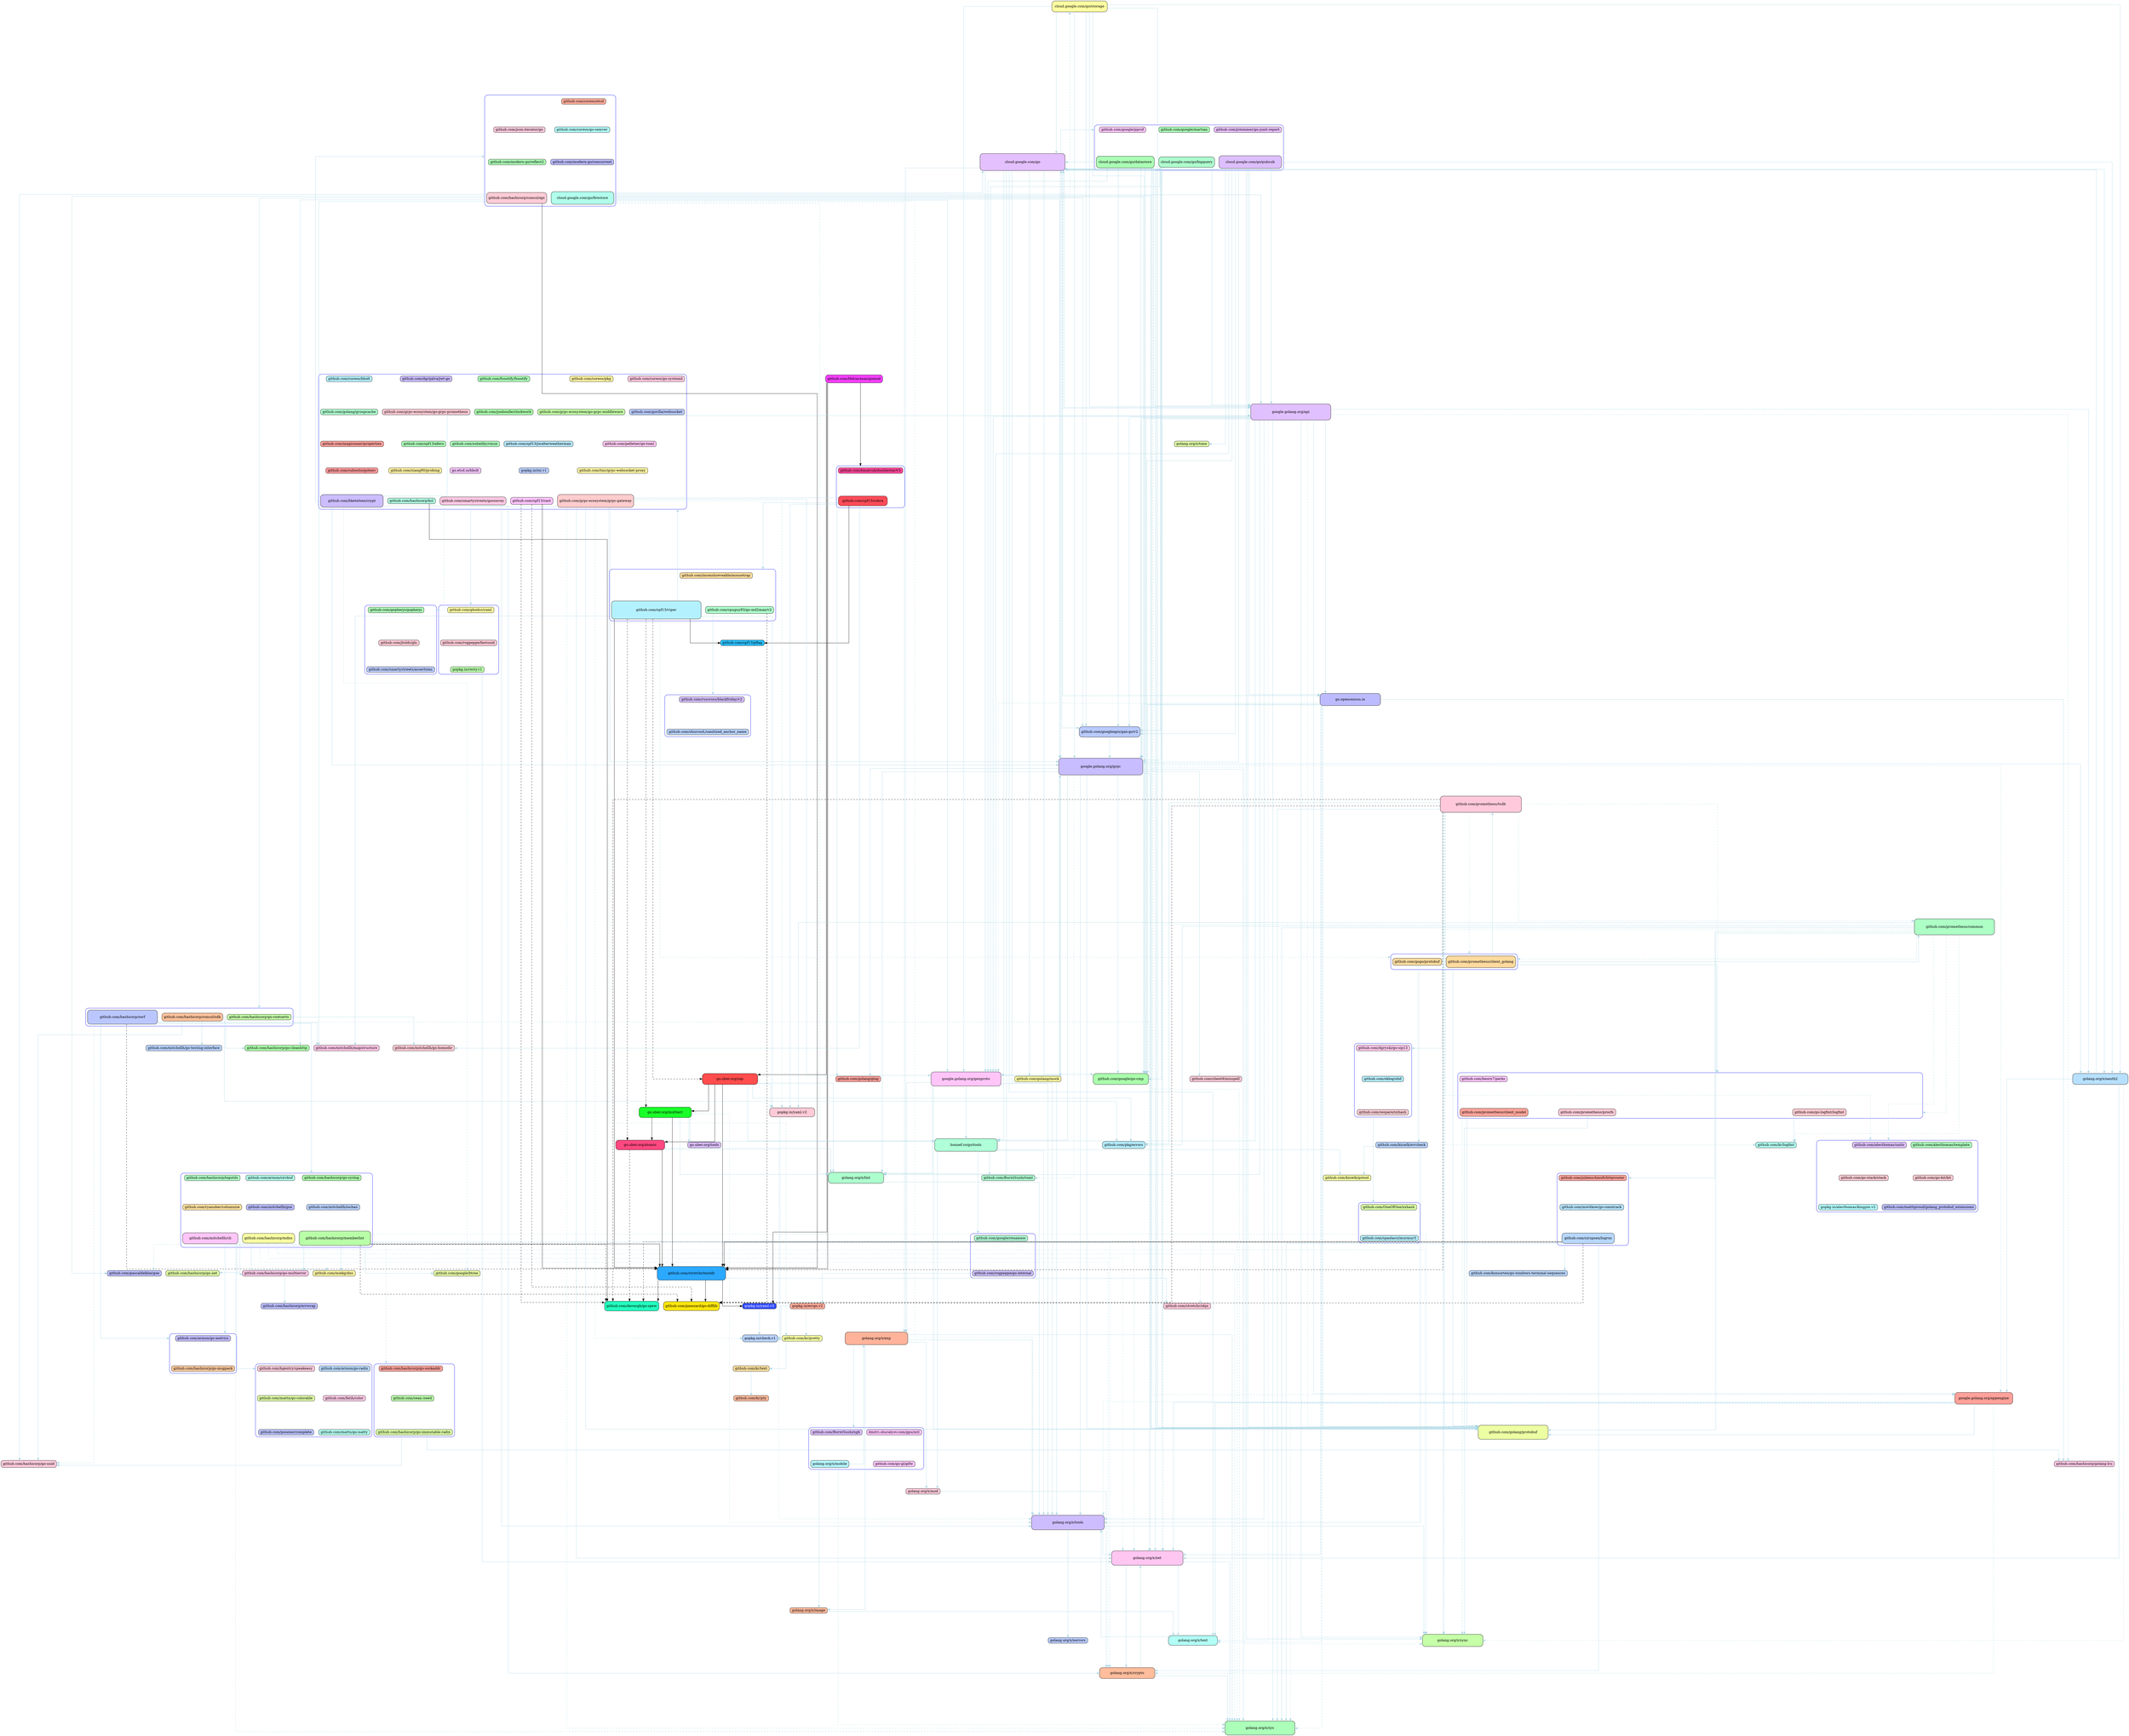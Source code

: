 strict digraph {
  node [shape=box,style="rounded,filled"]
  start=0
  splines=ortho
  graph [style=rounded]
  compound=true
  ranksep=1.21
  "github.com/Helcaraxan/gomod" [width=2.32,height=0.46,fontcolor="0.000 0.000 0.000",fillcolor="0.824 0.753 1.000"]
  subgraph cluster_cloud_google_com_go{
    "github.com/google/martian" [width=0.50,height=0.10,fontcolor="0.000 0.000 0.000",fillcolor="0.357 0.329 1.000"]
    "github.com/google/pprof" [width=0.50,height=0.10,fontcolor="0.000 0.000 0.000",fillcolor="0.839 0.232 1.000"]
    "github.com/jstemmer/go-junit-report" [width=0.50,height=0.10,fontcolor="0.000 0.000 0.000",fillcolor="0.776 0.245 1.000"]
    "cloud.google.com/go/bigquery" [width=3.00,height=0.60,fontcolor="0.000 0.000 0.000",fillcolor="0.400 0.320 1.000"]
    "cloud.google.com/go/datastore" [width=3.32,height=0.66,fontcolor="0.000 0.000 0.000",fillcolor="0.353 0.329 1.000"]
    "cloud.google.com/go/pubsub" [width=3.58,height=0.72,fontcolor="0.000 0.000 0.000",fillcolor="0.745 0.251 1.000"]
    // The nodes and edges part of this subgraph defined below are only used to
    // improve node placement but do not reflect actual dependencies.
    node [style=invis]
    edge [style=invis,minlen=1]
    graph [color=blue]
   "github.com/google/martian" -> "cloud.google.com/go/bigquery"
   "github.com/google/pprof" -> "cloud.google.com/go/datastore"
   "github.com/jstemmer/go-junit-report" -> "cloud.google.com/go/pubsub"
  }
  "cloud.google.com/go" [width=4.86,height=0.97,fontcolor="0.000 0.000 0.000",fillcolor="0.761 0.248 1.000"]
  "google.golang.org/api" [width=4.58,height=0.92,fontcolor="0.000 0.000 0.000",fillcolor="0.753 0.249 1.000"]
  "google.golang.org/grpc" [width=4.81,height=0.96,fontcolor="0.000 0.000 0.000",fillcolor="0.694 0.261 1.000"]
  "github.com/golang/protobuf" [width=4.00,height=0.80,fontcolor="0.000 0.000 0.000",fillcolor="0.200 0.360 1.000"]
  "google.golang.org/genproto" [width=4.00,height=0.80,fontcolor="0.000 0.000 0.000",fillcolor="0.855 0.229 1.000"]
  "github.com/google/go-cmp" [width=3.17,height=0.63,fontcolor="0.000 0.000 0.000",fillcolor="0.337 0.333 1.000"]
  "github.com/googleapis/gax-go/v2" [width=3.00,height=0.60,fontcolor="0.000 0.000 0.000",fillcolor="0.627 0.275 1.000"]
  "golang.org/x/tools" [width=4.17,height=0.83,fontcolor="0.000 0.000 0.000",fillcolor="0.706 0.259 1.000"]
  "golang.org/x/lint" [width=3.17,height=0.63,fontcolor="0.000 0.000 0.000",fillcolor="0.400 0.320 1.000"]
  "golang.org/x/exp" [width=3.58,height=0.72,fontcolor="0.000 0.000 0.000",fillcolor="0.039 0.392 1.000"]
  "golang.org/x/oauth2" [width=3.17,height=0.63,fontcolor="0.000 0.000 0.000",fillcolor="0.573 0.285 1.000"]
  "go.opencensus.io" [width=3.46,height=0.69,fontcolor="0.000 0.000 0.000",fillcolor="0.671 0.266 1.000"]
  "golang.org/x/sys" [width=4.00,height=0.80,fontcolor="0.000 0.000 0.000",fillcolor="0.361 0.328 1.000"]
  "google.golang.org/appengine" [width=3.32,height=0.66,fontcolor="0.000 0.000 0.000",fillcolor="0.012 0.398 1.000"]
  "cloud.google.com/go/storage" [width=3.17,height=0.63,fontcolor="0.000 0.000 0.000",fillcolor="0.165 0.367 1.000"]
  "golang.org/x/net" [width=4.09,height=0.82,fontcolor="0.000 0.000 0.000",fillcolor="0.871 0.226 1.000"]
  "golang.org/x/text" [width=2.81,height=0.56,fontcolor="0.000 0.000 0.000",fillcolor="0.478 0.304 1.000"]
  "honnef.co/go/tools" [width=3.58,height=0.72,fontcolor="0.000 0.000 0.000",fillcolor="0.420 0.316 1.000"]
  "github.com/golang/mock" [width=1.58,height=0.32,fontcolor="0.000 0.000 0.000",fillcolor="0.161 0.368 1.000"]
  "golang.org/x/time" [width=0.50,height=0.10,fontcolor="0.000 0.000 0.000",fillcolor="0.227 0.355 1.000"]
  "golang.org/x/sync" [width=3.46,height=0.69,fontcolor="0.000 0.000 0.000",fillcolor="0.278 0.344 1.000"]
  subgraph cluster_github_com_Helcaraxan_gomod{
    "github.com/bmatcuk/doublestar/v3" [width=0.50,height=0.10,fontcolor="0.000 0.000 0.000",fillcolor="0.925 0.722 1.000"]
    "github.com/spf13/cobra" [width=2.81,height=0.56,fontcolor="0.000 0.000 0.000",fillcolor="0.988 0.704 1.000"]
    // The nodes and edges part of this subgraph defined below are only used to
    // improve node placement but do not reflect actual dependencies.
    node [style=invis]
    edge [style=invis,minlen=1]
    graph [color=blue]
   "github.com/bmatcuk/doublestar/v3" -> "github.com/spf13/cobra"
  }
  "github.com/stretchr/testify" [width=3.91,height=0.78,fontcolor="0.000 0.000 0.000",fillcolor="0.569 0.829 1.000"]
  "go.uber.org/zap" [width=3.17,height=0.63,fontcolor="0.000 0.000 0.000",fillcolor="1.000 0.700 1.000"]
  "gopkg.in/yaml.v3" [width=1.58,height=0.32,fontcolor="0.000 0.000 1.000",fillcolor="0.647 0.806 1.000"]
  subgraph cluster_github_com_bketelsen_crypt{
    "github.com/coreos/etcd" [width=0.50,height=0.10,fontcolor="0.000 0.000 0.000",fillcolor="0.031 0.394 1.000"]
    "github.com/coreos/go-semver" [width=0.50,height=0.10,fontcolor="0.000 0.000 0.000",fillcolor="0.490 0.302 1.000"]
    "github.com/json-iterator/go" [width=0.50,height=0.10,fontcolor="0.000 0.000 0.000",fillcolor="0.937 0.213 1.000"]
    "github.com/modern-go/concurrent" [width=0.50,height=0.10,fontcolor="0.000 0.000 0.000",fillcolor="0.667 0.267 1.000"]
    "github.com/modern-go/reflect2" [width=0.50,height=0.10,fontcolor="0.000 0.000 0.000",fillcolor="0.353 0.329 1.000"]
    "cloud.google.com/go/firestore" [width=3.58,height=0.72,fontcolor="0.000 0.000 0.000",fillcolor="0.459 0.308 1.000"]
    "github.com/hashicorp/consul/api" [width=3.17,height=0.63,fontcolor="0.000 0.000 0.000",fillcolor="0.965 0.207 1.000"]
    // The nodes and edges part of this subgraph defined below are only used to
    // improve node placement but do not reflect actual dependencies.
    node [style=invis]
    edge [style=invis,minlen=1]
    graph [color=blue]
    "cluster_github_com_bketelsen_crypt_1"
    "cluster_github_com_bketelsen_crypt_1" -> "github.com/json-iterator/go"
    "github.com/coreos/etcd" -> "github.com/coreos/go-semver"
   "github.com/coreos/go-semver" -> "github.com/modern-go/concurrent"
   "github.com/json-iterator/go" -> "github.com/modern-go/reflect2"
   "github.com/modern-go/concurrent" -> "cloud.google.com/go/firestore"
   "github.com/modern-go/reflect2" -> "github.com/hashicorp/consul/api"
  }
  "golang.org/x/crypto" [width=3.17,height=0.63,fontcolor="0.000 0.000 0.000",fillcolor="0.055 0.389 1.000"]
  "github.com/google/btree" [width=1.00,height=0.20,fontcolor="0.000 0.000 0.000",fillcolor="0.212 0.358 1.000"]
  subgraph cluster_github_com_cespare_xxhash{
    "github.com/OneOfOne/xxhash" [width=0.50,height=0.10,fontcolor="0.000 0.000 0.000",fillcolor="0.235 0.353 1.000"]
    "github.com/spaolacci/murmur3" [width=0.50,height=0.10,fontcolor="0.000 0.000 0.000",fillcolor="0.541 0.292 1.000"]
    // The nodes and edges part of this subgraph defined below are only used to
    // improve node placement but do not reflect actual dependencies.
    node [style=invis]
    edge [style=invis,minlen=1]
    graph [color=blue]
   "github.com/OneOfOne/xxhash" -> "github.com/spaolacci/murmur3"
  }
  subgraph cluster_github_com_cpuguy83_go_md2man_v2{
    "github.com/russross/blackfriday/v2" [width=0.50,height=0.10,fontcolor="0.000 0.000 0.000",fillcolor="0.725 0.255 1.000"]
    "github.com/shurcooL/sanitized_anchor_name" [width=0.50,height=0.10,fontcolor="0.000 0.000 0.000",fillcolor="0.604 0.279 1.000"]
    // The nodes and edges part of this subgraph defined below are only used to
    // improve node placement but do not reflect actual dependencies.
    node [style=invis]
    edge [style=invis,minlen=1]
    graph [color=blue]
   "github.com/russross/blackfriday/v2" -> "github.com/shurcooL/sanitized_anchor_name"
  }
  "github.com/pmezard/go-difflib" [width=2.58,height=0.52,fontcolor="0.000 0.000 0.000",fillcolor="0.149 0.955 1.000"]
  "github.com/kr/logfmt" [width=1.58,height=0.32,fontcolor="0.000 0.000 0.000",fillcolor="0.471 0.306 1.000"]
  "github.com/kisielk/errcheck" [width=1.58,height=0.32,fontcolor="0.000 0.000 0.000",fillcolor="0.600 0.280 1.000"]
  subgraph cluster_github_com_grpc_ecosystem_grpc_gateway{
    "github.com/ghodss/yaml" [width=0.50,height=0.10,fontcolor="0.000 0.000 0.000",fillcolor="0.165 0.367 1.000"]
    "github.com/rogpeppe/fastuuid" [width=0.50,height=0.10,fontcolor="0.000 0.000 0.000",fillcolor="0.961 0.208 1.000"]
    "gopkg.in/resty.v1" [width=1.00,height=0.20,fontcolor="0.000 0.000 0.000",fillcolor="0.306 0.339 1.000"]
    // The nodes and edges part of this subgraph defined below are only used to
    // improve node placement but do not reflect actual dependencies.
    node [style=invis]
    edge [style=invis,minlen=1]
    graph [color=blue]
   "github.com/ghodss/yaml" -> "github.com/rogpeppe/fastuuid"
   "github.com/rogpeppe/fastuuid" -> "gopkg.in/resty.v1"
  }
  "gopkg.in/yaml.v2" [width=2.58,height=0.52,fontcolor="0.000 0.000 0.000",fillcolor="0.957 0.209 1.000"]
  "github.com/golang/glog" [width=1.00,height=0.20,fontcolor="0.000 0.000 0.000",fillcolor="0.008 0.398 1.000"]
  "github.com/kr/pretty" [width=1.58,height=0.32,fontcolor="0.000 0.000 0.000",fillcolor="0.180 0.364 1.000"]
  "gopkg.in/check.v1" [width=2.00,height=0.40,fontcolor="0.000 0.000 0.000",fillcolor="0.604 0.279 1.000"]
  subgraph cluster_github_com_hashicorp_consul_api{
    "github.com/hashicorp/consul/sdk" [width=2.32,height=0.46,fontcolor="0.000 0.000 0.000",fillcolor="0.063 0.387 1.000"]
    "github.com/hashicorp/go-rootcerts" [width=1.00,height=0.20,fontcolor="0.000 0.000 0.000",fillcolor="0.282 0.344 1.000"]
    "github.com/hashicorp/serf" [width=4.00,height=0.80,fontcolor="0.000 0.000 0.000",fillcolor="0.635 0.273 1.000"]
    // The nodes and edges part of this subgraph defined below are only used to
    // improve node placement but do not reflect actual dependencies.
    node [style=invis]
    edge [style=invis,minlen=1]
    graph [color=blue]
  }
  "github.com/hashicorp/go-cleanhttp" [width=1.00,height=0.20,fontcolor="0.000 0.000 0.000",fillcolor="0.329 0.334 1.000"]
  "github.com/hashicorp/go-uuid" [width=2.00,height=0.40,fontcolor="0.000 0.000 0.000",fillcolor="0.941 0.212 1.000"]
  "github.com/pascaldekloe/goe" [width=1.00,height=0.20,fontcolor="0.000 0.000 0.000",fillcolor="0.663 0.267 1.000"]
  "github.com/mitchellh/mapstructure" [width=1.58,height=0.32,fontcolor="0.000 0.000 0.000",fillcolor="0.906 0.219 1.000"]
  "github.com/mitchellh/go-testing-interface" [width=0.50,height=0.10,fontcolor="0.000 0.000 0.000",fillcolor="0.604 0.279 1.000"]
  "github.com/pkg/errors" [width=2.00,height=0.40,fontcolor="0.000 0.000 0.000",fillcolor="0.541 0.292 1.000"]
  "github.com/hashicorp/golang-lru" [width=1.58,height=0.32,fontcolor="0.000 0.000 0.000",fillcolor="0.914 0.217 1.000"]
  "github.com/hashicorp/errwrap" [width=0.50,height=0.10,fontcolor="0.000 0.000 0.000",fillcolor="0.663 0.267 1.000"]
  "github.com/mitchellh/go-homedir" [width=1.00,height=0.20,fontcolor="0.000 0.000 0.000",fillcolor="0.965 0.207 1.000"]
  "github.com/davecgh/go-spew" [width=2.81,height=0.56,fontcolor="0.000 0.000 0.000",fillcolor="0.451 0.865 1.000"]
  "github.com/hashicorp/go.net" [width=0.50,height=0.10,fontcolor="0.000 0.000 0.000",fillcolor="0.227 0.355 1.000"]
  "github.com/miekg/dns" [width=1.00,height=0.20,fontcolor="0.000 0.000 0.000",fillcolor="0.149 0.370 1.000"]
  subgraph cluster_github_com_hashicorp_memberlist{
    "github.com/hashicorp/go-sockaddr" [width=0.50,height=0.10,fontcolor="0.000 0.000 0.000",fillcolor="0.012 0.398 1.000"]
    "github.com/sean-/seed" [width=0.50,height=0.10,fontcolor="0.000 0.000 0.000",fillcolor="0.302 0.340 1.000"]
    "github.com/hashicorp/go-immutable-radix" [width=1.58,height=0.32,fontcolor="0.000 0.000 0.000",fillcolor="0.235 0.353 1.000"]
    // The nodes and edges part of this subgraph defined below are only used to
    // improve node placement but do not reflect actual dependencies.
    node [style=invis]
    edge [style=invis,minlen=1]
    graph [color=blue]
   "github.com/hashicorp/go-sockaddr" -> "github.com/sean-/seed"
   "github.com/sean-/seed" -> "github.com/hashicorp/go-immutable-radix"
  }
  subgraph cluster_github_com_hashicorp_memberlist_github_com_hashicorp_serf{
    "github.com/armon/go-metrics" [width=1.00,height=0.20,fontcolor="0.000 0.000 0.000",fillcolor="0.678 0.264 1.000"]
    "github.com/hashicorp/go-msgpack" [width=1.00,height=0.20,fontcolor="0.000 0.000 0.000",fillcolor="0.075 0.385 1.000"]
    // The nodes and edges part of this subgraph defined below are only used to
    // improve node placement but do not reflect actual dependencies.
    node [style=invis]
    edge [style=invis,minlen=1]
    graph [color=blue]
   "github.com/armon/go-metrics" -> "github.com/hashicorp/go-msgpack"
  }
  "github.com/hashicorp/go-multierror" [width=1.58,height=0.32,fontcolor="0.000 0.000 0.000",fillcolor="0.902 0.220 1.000"]
  subgraph cluster_github_com_hashicorp_serf{
    "github.com/armon/circbuf" [width=0.50,height=0.10,fontcolor="0.000 0.000 0.000",fillcolor="0.455 0.309 1.000"]
    "github.com/hashicorp/go-syslog" [width=0.50,height=0.10,fontcolor="0.000 0.000 0.000",fillcolor="0.329 0.334 1.000"]
    "github.com/hashicorp/logutils" [width=0.50,height=0.10,fontcolor="0.000 0.000 0.000",fillcolor="0.380 0.324 1.000"]
    "github.com/mitchellh/gox" [width=0.50,height=0.10,fontcolor="0.000 0.000 0.000",fillcolor="0.659 0.268 1.000"]
    "github.com/mitchellh/iochan" [width=0.50,height=0.10,fontcolor="0.000 0.000 0.000",fillcolor="0.608 0.278 1.000"]
    "github.com/ryanuber/columnize" [width=0.50,height=0.10,fontcolor="0.000 0.000 0.000",fillcolor="0.118 0.376 1.000"]
    "github.com/hashicorp/mdns" [width=2.81,height=0.56,fontcolor="0.000 0.000 0.000",fillcolor="0.180 0.364 1.000"]
    "github.com/hashicorp/memberlist" [width=4.09,height=0.82,fontcolor="0.000 0.000 0.000",fillcolor="0.302 0.340 1.000"]
    "github.com/mitchellh/cli" [width=3.17,height=0.63,fontcolor="0.000 0.000 0.000",fillcolor="0.859 0.228 1.000"]
    // The nodes and edges part of this subgraph defined below are only used to
    // improve node placement but do not reflect actual dependencies.
    node [style=invis]
    edge [style=invis,minlen=1]
    graph [color=blue]
   "github.com/armon/circbuf" -> "github.com/mitchellh/gox"
   "github.com/hashicorp/go-syslog" -> "github.com/mitchellh/iochan"
   "github.com/hashicorp/logutils" -> "github.com/ryanuber/columnize"
   "github.com/mitchellh/gox" -> "github.com/hashicorp/mdns"
   "github.com/mitchellh/iochan" -> "github.com/hashicorp/memberlist"
   "github.com/ryanuber/columnize" -> "github.com/mitchellh/cli"
  }
  "github.com/kisielk/gotool" [width=1.00,height=0.20,fontcolor="0.000 0.000 0.000",fillcolor="0.184 0.363 1.000"]
  "github.com/kr/text" [width=1.00,height=0.20,fontcolor="0.000 0.000 0.000",fillcolor="0.114 0.377 1.000"]
  "github.com/kr/pty" [width=0.50,height=0.10,fontcolor="0.000 0.000 0.000",fillcolor="0.047 0.391 1.000"]
  subgraph cluster_github_com_mitchellh_cli{
    "github.com/armon/go-radix" [width=0.50,height=0.10,fontcolor="0.000 0.000 0.000",fillcolor="0.592 0.282 1.000"]
    "github.com/bgentry/speakeasy" [width=0.50,height=0.10,fontcolor="0.000 0.000 0.000",fillcolor="0.953 0.209 1.000"]
    "github.com/fatih/color" [width=0.50,height=0.10,fontcolor="0.000 0.000 0.000",fillcolor="0.914 0.217 1.000"]
    "github.com/mattn/go-colorable" [width=0.50,height=0.10,fontcolor="0.000 0.000 0.000",fillcolor="0.231 0.354 1.000"]
    "github.com/mattn/go-isatty" [width=0.50,height=0.10,fontcolor="0.000 0.000 0.000",fillcolor="0.467 0.307 1.000"]
    "github.com/posener/complete" [width=0.50,height=0.10,fontcolor="0.000 0.000 0.000",fillcolor="0.647 0.271 1.000"]
    // The nodes and edges part of this subgraph defined below are only used to
    // improve node placement but do not reflect actual dependencies.
    node [style=invis]
    edge [style=invis,minlen=1]
    graph [color=blue]
   "github.com/armon/go-radix" -> "github.com/fatih/color"
   "github.com/bgentry/speakeasy" -> "github.com/mattn/go-colorable"
   "github.com/fatih/color" -> "github.com/mattn/go-isatty"
   "github.com/mattn/go-colorable" -> "github.com/posener/complete"
  }
  "github.com/prometheus/tsdb" [width=4.64,height=0.93,fontcolor="0.000 0.000 0.000",fillcolor="0.945 0.211 1.000"]
  subgraph cluster_github_com_prometheus_client_golang_github_com_prometheus_common_github_com_prometheus_tsdb{
    "github.com/beorn7/perks" [width=1.58,height=0.32,fontcolor="0.000 0.000 0.000",fillcolor="0.835 0.233 1.000"]
    "github.com/go-logfmt/logfmt" [width=2.00,height=0.40,fontcolor="0.000 0.000 0.000",fillcolor="0.980 0.204 1.000"]
    "github.com/prometheus/client_model" [width=2.32,height=0.46,fontcolor="0.000 0.000 0.000",fillcolor="0.016 0.397 1.000"]
    "github.com/prometheus/procfs" [width=2.00,height=0.40,fontcolor="0.000 0.000 0.000",fillcolor="0.961 0.208 1.000"]
    // The nodes and edges part of this subgraph defined below are only used to
    // improve node placement but do not reflect actual dependencies.
    node [style=invis]
    edge [style=invis,minlen=1]
    graph [color=blue]
    "cluster_github_com_prometheus_client_golang_github_com_prometheus_common_github_com_prometheus_tsdb_0"
    "cluster_github_com_prometheus_client_golang_github_com_prometheus_common_github_com_prometheus_tsdb_0" -> "github.com/go-logfmt/logfmt"
    "cluster_github_com_prometheus_client_golang_github_com_prometheus_common_github_com_prometheus_tsdb_2"
    "cluster_github_com_prometheus_client_golang_github_com_prometheus_common_github_com_prometheus_tsdb_2" -> "github.com/prometheus/procfs"
    "github.com/beorn7/perks" -> "github.com/prometheus/client_model"
  }
  "github.com/prometheus/common" [width=4.58,height=0.92,fontcolor="0.000 0.000 0.000",fillcolor="0.384 0.323 1.000"]
  subgraph cluster_github_com_prometheus_common{
    "github.com/julienschmidt/httprouter" [width=0.50,height=0.10,fontcolor="0.000 0.000 0.000",fillcolor="0.012 0.398 1.000"]
    "github.com/mwitkow/go-conntrack" [width=0.50,height=0.10,fontcolor="0.000 0.000 0.000",fillcolor="0.557 0.289 1.000"]
    "github.com/sirupsen/logrus" [width=3.00,height=0.60,fontcolor="0.000 0.000 0.000",fillcolor="0.592 0.282 1.000"]
    // The nodes and edges part of this subgraph defined below are only used to
    // improve node placement but do not reflect actual dependencies.
    node [style=invis]
    edge [style=invis,minlen=1]
    graph [color=blue]
   "github.com/julienschmidt/httprouter" -> "github.com/mwitkow/go-conntrack"
   "github.com/mwitkow/go-conntrack" -> "github.com/sirupsen/logrus"
  }
  subgraph cluster_github_com_prometheus_common_github_com_prometheus_tsdb{
    "github.com/alecthomas/template" [width=1.00,height=0.20,fontcolor="0.000 0.000 0.000",fillcolor="0.365 0.327 1.000"]
    "github.com/alecthomas/units" [width=1.00,height=0.20,fontcolor="0.000 0.000 0.000",fillcolor="0.749 0.250 1.000"]
    "github.com/go-kit/kit" [width=1.00,height=0.20,fontcolor="0.000 0.000 0.000",fillcolor="0.980 0.204 1.000"]
    "github.com/go-stack/stack" [width=1.00,height=0.20,fontcolor="0.000 0.000 0.000",fillcolor="0.980 0.204 1.000"]
    "github.com/matttproud/golang_protobuf_extensions" [width=1.00,height=0.20,fontcolor="0.000 0.000 0.000",fillcolor="0.655 0.269 1.000"]
    "gopkg.in/alecthomas/kingpin.v2" [width=1.00,height=0.20,fontcolor="0.000 0.000 0.000",fillcolor="0.498 0.300 1.000"]
    // The nodes and edges part of this subgraph defined below are only used to
    // improve node placement but do not reflect actual dependencies.
    node [style=invis]
    edge [style=invis,minlen=1]
    graph [color=blue]
   "github.com/alecthomas/template" -> "github.com/go-kit/kit"
   "github.com/alecthomas/units" -> "github.com/go-stack/stack"
   "github.com/go-kit/kit" -> "github.com/matttproud/golang_protobuf_extensions"
   "github.com/go-stack/stack" -> "gopkg.in/alecthomas/kingpin.v2"
  }
  subgraph cluster_github_com_prometheus_common_github_com_prometheus_tsdb_github_com_spf13_viper{
    "github.com/gogo/protobuf" [width=2.00,height=0.40,fontcolor="0.000 0.000 0.000",fillcolor="0.106 0.379 1.000"]
    "github.com/prometheus/client_golang" [width=3.32,height=0.66,fontcolor="0.000 0.000 0.000",fillcolor="0.102 0.380 1.000"]
    // The nodes and edges part of this subgraph defined below are only used to
    // improve node placement but do not reflect actual dependencies.
    node [style=invis]
    edge [style=invis,minlen=1]
    graph [color=blue]
  }
  subgraph cluster_github_com_prometheus_tsdb{
    "github.com/dgryski/go-sip13" [width=0.50,height=0.10,fontcolor="0.000 0.000 0.000",fillcolor="0.894 0.221 1.000"]
    "github.com/oklog/ulid" [width=0.50,height=0.10,fontcolor="0.000 0.000 0.000",fillcolor="0.537 0.293 1.000"]
    "github.com/cespare/xxhash" [width=1.58,height=0.32,fontcolor="0.000 0.000 0.000",fillcolor="0.976 0.205 1.000"]
    // The nodes and edges part of this subgraph defined below are only used to
    // improve node placement but do not reflect actual dependencies.
    node [style=invis]
    edge [style=invis,minlen=1]
    graph [color=blue]
   "github.com/dgryski/go-sip13" -> "github.com/oklog/ulid"
   "github.com/oklog/ulid" -> "github.com/cespare/xxhash"
  }
  "gopkg.in/errgo.v2" [width=1.58,height=0.32,fontcolor="0.000 0.000 0.000",fillcolor="0.027 0.395 1.000"]
  "github.com/konsorten/go-windows-terminal-sequences" [width=0.50,height=0.10,fontcolor="0.000 0.000 0.000",fillcolor="0.600 0.280 1.000"]
  "github.com/stretchr/objx" [width=1.00,height=0.20,fontcolor="0.000 0.000 0.000",fillcolor="0.941 0.212 1.000"]
  subgraph cluster_github_com_smartystreets_goconvey{
    "github.com/gopherjs/gopherjs" [width=0.50,height=0.10,fontcolor="0.000 0.000 0.000",fillcolor="0.357 0.329 1.000"]
    "github.com/jtolds/gls" [width=0.50,height=0.10,fontcolor="0.000 0.000 0.000",fillcolor="0.969 0.206 1.000"]
    "github.com/smartystreets/assertions" [width=0.50,height=0.10,fontcolor="0.000 0.000 0.000",fillcolor="0.624 0.275 1.000"]
    // The nodes and edges part of this subgraph defined below are only used to
    // improve node placement but do not reflect actual dependencies.
    node [style=invis]
    edge [style=invis,minlen=1]
    graph [color=blue]
   "github.com/gopherjs/gopherjs" -> "github.com/jtolds/gls"
   "github.com/jtolds/gls" -> "github.com/smartystreets/assertions"
  }
  subgraph cluster_github_com_spf13_cobra{
    "github.com/inconshreveable/mousetrap" [width=0.50,height=0.10,fontcolor="0.000 0.000 0.000",fillcolor="0.110 0.378 1.000"]
    "github.com/cpuguy83/go-md2man/v2" [width=2.00,height=0.40,fontcolor="0.000 0.000 0.000",fillcolor="0.392 0.322 1.000"]
    "github.com/spf13/viper" [width=5.13,height=1.03,fontcolor="0.000 0.000 0.000",fillcolor="0.533 0.293 1.000"]
    // The nodes and edges part of this subgraph defined below are only used to
    // improve node placement but do not reflect actual dependencies.
    node [style=invis]
    edge [style=invis,minlen=1]
    graph [color=blue]
    "cluster_github_com_spf13_cobra_1"
    "cluster_github_com_spf13_cobra_1" -> "github.com/spf13/viper"
    "github.com/inconshreveable/mousetrap" -> "github.com/cpuguy83/go-md2man/v2"
  }
  "github.com/spf13/pflag" [width=1.00,height=0.20,fontcolor="0.000 0.000 0.000",fillcolor="0.549 0.835 1.000"]
  subgraph cluster_github_com_spf13_viper{
    "github.com/coreos/bbolt" [width=0.50,height=0.10,fontcolor="0.000 0.000 0.000",fillcolor="0.533 0.293 1.000"]
    "github.com/coreos/go-systemd" [width=0.50,height=0.10,fontcolor="0.000 0.000 0.000",fillcolor="0.929 0.214 1.000"]
    "github.com/coreos/pkg" [width=0.50,height=0.10,fontcolor="0.000 0.000 0.000",fillcolor="0.149 0.370 1.000"]
    "github.com/dgrijalva/jwt-go" [width=0.50,height=0.10,fontcolor="0.000 0.000 0.000",fillcolor="0.702 0.260 1.000"]
    "github.com/fsnotify/fsnotify" [width=0.50,height=0.10,fontcolor="0.000 0.000 0.000",fillcolor="0.357 0.329 1.000"]
    "github.com/golang/groupcache" [width=0.50,height=0.10,fontcolor="0.000 0.000 0.000",fillcolor="0.400 0.320 1.000"]
    "github.com/gorilla/websocket" [width=0.50,height=0.10,fontcolor="0.000 0.000 0.000",fillcolor="0.624 0.275 1.000"]
    "github.com/grpc-ecosystem/go-grpc-middleware" [width=0.50,height=0.10,fontcolor="0.000 0.000 0.000",fillcolor="0.278 0.344 1.000"]
    "github.com/grpc-ecosystem/go-grpc-prometheus" [width=0.50,height=0.10,fontcolor="0.000 0.000 0.000",fillcolor="0.969 0.206 1.000"]
    "github.com/jonboulle/clockwork" [width=0.50,height=0.10,fontcolor="0.000 0.000 0.000",fillcolor="0.337 0.333 1.000"]
    "github.com/magiconair/properties" [width=0.50,height=0.10,fontcolor="0.000 0.000 0.000",fillcolor="0.008 0.398 1.000"]
    "github.com/pelletier/go-toml" [width=0.50,height=0.10,fontcolor="0.000 0.000 0.000",fillcolor="0.882 0.224 1.000"]
    "github.com/soheilhy/cmux" [width=0.50,height=0.10,fontcolor="0.000 0.000 0.000",fillcolor="0.365 0.327 1.000"]
    "github.com/spf13/afero" [width=0.50,height=0.10,fontcolor="0.000 0.000 0.000",fillcolor="0.357 0.329 1.000"]
    "github.com/spf13/jwalterweatherman" [width=0.50,height=0.10,fontcolor="0.000 0.000 0.000",fillcolor="0.553 0.289 1.000"]
    "github.com/subosito/gotenv" [width=0.50,height=0.10,fontcolor="0.000 0.000 0.000",fillcolor="0.000 0.400 1.000"]
    "github.com/tmc/grpc-websocket-proxy" [width=0.50,height=0.10,fontcolor="0.000 0.000 0.000",fillcolor="0.149 0.370 1.000"]
    "github.com/xiang90/probing" [width=0.50,height=0.10,fontcolor="0.000 0.000 0.000",fillcolor="0.141 0.372 1.000"]
    "go.etcd.io/bbolt" [width=0.50,height=0.10,fontcolor="0.000 0.000 0.000",fillcolor="0.808 0.238 1.000"]
    "gopkg.in/ini.v1" [width=0.50,height=0.10,fontcolor="0.000 0.000 0.000",fillcolor="0.620 0.276 1.000"]
    "github.com/bketelsen/crypt" [width=3.58,height=0.72,fontcolor="0.000 0.000 0.000",fillcolor="0.702 0.260 1.000"]
    "github.com/grpc-ecosystem/grpc-gateway" [width=3.70,height=0.74,fontcolor="0.000 0.000 0.000",fillcolor="0.996 0.201 1.000"]
    "github.com/hashicorp/hcl" [width=1.00,height=0.20,fontcolor="0.000 0.000 0.000",fillcolor="0.439 0.312 1.000"]
    "github.com/smartystreets/goconvey" [width=2.32,height=0.46,fontcolor="0.000 0.000 0.000",fillcolor="0.918 0.216 1.000"]
    "github.com/spf13/cast" [width=2.00,height=0.40,fontcolor="0.000 0.000 0.000",fillcolor="0.843 0.231 1.000"]
    // The nodes and edges part of this subgraph defined below are only used to
    // improve node placement but do not reflect actual dependencies.
    node [style=invis]
    edge [style=invis,minlen=1]
    graph [color=blue]
   "github.com/coreos/bbolt" -> "github.com/golang/groupcache"
   "github.com/coreos/go-systemd" -> "github.com/gorilla/websocket"
   "github.com/coreos/pkg" -> "github.com/grpc-ecosystem/go-grpc-middleware"
   "github.com/dgrijalva/jwt-go" -> "github.com/grpc-ecosystem/go-grpc-prometheus"
   "github.com/fsnotify/fsnotify" -> "github.com/jonboulle/clockwork"
   "github.com/golang/groupcache" -> "github.com/magiconair/properties"
   "github.com/gorilla/websocket" -> "github.com/pelletier/go-toml"
   "github.com/grpc-ecosystem/go-grpc-middleware" -> "github.com/soheilhy/cmux"
   "github.com/grpc-ecosystem/go-grpc-prometheus" -> "github.com/spf13/afero"
   "github.com/jonboulle/clockwork" -> "github.com/spf13/jwalterweatherman"
   "github.com/magiconair/properties" -> "github.com/subosito/gotenv"
   "github.com/pelletier/go-toml" -> "github.com/tmc/grpc-websocket-proxy"
   "github.com/soheilhy/cmux" -> "github.com/xiang90/probing"
   "github.com/spf13/afero" -> "go.etcd.io/bbolt"
   "github.com/spf13/jwalterweatherman" -> "gopkg.in/ini.v1"
   "github.com/subosito/gotenv" -> "github.com/bketelsen/crypt"
   "github.com/tmc/grpc-websocket-proxy" -> "github.com/grpc-ecosystem/grpc-gateway"
   "github.com/xiang90/probing" -> "github.com/hashicorp/hcl"
   "go.etcd.io/bbolt" -> "github.com/smartystreets/goconvey"
   "gopkg.in/ini.v1" -> "github.com/spf13/cast"
  }
  "go.uber.org/atomic" [width=2.81,height=0.56,fontcolor="0.000 0.000 0.000",fillcolor="0.949 0.715 1.000"]
  "go.uber.org/multierr" [width=3.00,height=0.60,fontcolor="0.000 0.000 0.000",fillcolor="0.345 0.896 1.000"]
  "go.uber.org/tools" [width=0.50,height=0.10,fontcolor="0.000 0.000 0.000",fillcolor="0.745 0.251 1.000"]
  subgraph cluster_golang_org_x_exp{
    "dmitri.shuralyov.com/gpu/mtl" [width=0.50,height=0.10,fontcolor="0.000 0.000 0.000",fillcolor="0.835 0.233 1.000"]
    "github.com/BurntSushi/xgb" [width=0.50,height=0.10,fontcolor="0.000 0.000 0.000",fillcolor="0.745 0.251 1.000"]
    "github.com/go-gl/glfw" [width=0.50,height=0.10,fontcolor="0.000 0.000 0.000",fillcolor="0.847 0.231 1.000"]
    "golang.org/x/mobile" [width=2.00,height=0.40,fontcolor="0.000 0.000 0.000",fillcolor="0.522 0.296 1.000"]
    // The nodes and edges part of this subgraph defined below are only used to
    // improve node placement but do not reflect actual dependencies.
    node [style=invis]
    edge [style=invis,minlen=1]
    graph [color=blue]
   "dmitri.shuralyov.com/gpu/mtl" -> "github.com/go-gl/glfw"
   "github.com/BurntSushi/xgb" -> "golang.org/x/mobile"
  }
  "golang.org/x/image" [width=1.58,height=0.32,fontcolor="0.000 0.000 0.000",fillcolor="0.047 0.391 1.000"]
  "golang.org/x/mod" [width=1.58,height=0.32,fontcolor="0.000 0.000 0.000",fillcolor="0.949 0.210 1.000"]
  "golang.org/x/xerrors" [width=0.50,height=0.10,fontcolor="0.000 0.000 0.000",fillcolor="0.624 0.275 1.000"]
  "github.com/client9/misspell" [width=0.50,height=0.10,fontcolor="0.000 0.000 0.000",fillcolor="0.961 0.208 1.000"]
  "github.com/BurntSushi/toml" [width=1.00,height=0.20,fontcolor="0.000 0.000 0.000",fillcolor="0.404 0.319 1.000"]
  subgraph cluster_honnef_co_go_tools{
    "github.com/google/renameio" [width=0.50,height=0.10,fontcolor="0.000 0.000 0.000",fillcolor="0.412 0.318 1.000"]
    "github.com/rogpeppe/go-internal" [width=1.00,height=0.20,fontcolor="0.000 0.000 0.000",fillcolor="0.702 0.260 1.000"]
    // The nodes and edges part of this subgraph defined below are only used to
    // improve node placement but do not reflect actual dependencies.
    node [style=invis]
    edge [style=invis,minlen=1]
    graph [color=blue]
   "github.com/google/renameio" -> "github.com/rogpeppe/go-internal"
  }
  "cloud.google.com/go" -> "github.com/google/pprof" [minlen=14,lhead="cluster_cloud_google_com_go",color=lightblue]
  "cloud.google.com/go" -> "github.com/golang/mock" [minlen=11,color=lightblue]
  "cloud.google.com/go" -> "github.com/golang/protobuf" [minlen=8,color=lightblue]
  "cloud.google.com/go" -> "github.com/google/go-cmp" [minlen=11,color=lightblue]
  "cloud.google.com/go" -> "github.com/googleapis/gax-go/v2" [minlen=11,color=lightblue]
  "cloud.google.com/go" -> "go.opencensus.io" [minlen=10,color=lightblue]
  "cloud.google.com/go" -> "golang.org/x/exp" [minlen=12,color=lightblue]
  "cloud.google.com/go" -> "golang.org/x/lint" [minlen=10,color=lightblue]
  "cloud.google.com/go" -> "golang.org/x/net" [minlen=8,color=lightblue]
  "cloud.google.com/go" -> "golang.org/x/oauth2" [minlen=9,color=lightblue]
  "cloud.google.com/go" -> "golang.org/x/text" [minlen=8,color=lightblue]
  "cloud.google.com/go" -> "golang.org/x/tools" [minlen=8,color=lightblue]
  "cloud.google.com/go" -> "google.golang.org/api" [minlen=10,color=lightblue]
  "cloud.google.com/go" -> "google.golang.org/genproto" [minlen=11,color=lightblue]
  "cloud.google.com/go" -> "google.golang.org/grpc" [minlen=10,color=lightblue]
  "cloud.google.com/go" -> "honnef.co/go/tools" [minlen=10,color=lightblue]
  "cloud.google.com/go/bigquery" -> "cloud.google.com/go" [minlen=6,color=lightblue]
  "cloud.google.com/go/bigquery" -> "github.com/golang/protobuf" [minlen=10,color=lightblue]
  "cloud.google.com/go/bigquery" -> "github.com/google/go-cmp" [minlen=10,color=lightblue]
  "cloud.google.com/go/bigquery" -> "github.com/googleapis/gax-go/v2" [minlen=10,color=lightblue]
  "cloud.google.com/go/bigquery" -> "google.golang.org/api" [minlen=9,color=lightblue]
  "cloud.google.com/go/bigquery" -> "google.golang.org/genproto" [minlen=10,color=lightblue]
  "cloud.google.com/go/bigquery" -> "google.golang.org/grpc" [minlen=9,color=lightblue]
  "cloud.google.com/go/datastore" -> "cloud.google.com/go" [minlen=6,color=lightblue]
  "cloud.google.com/go/datastore" -> "github.com/golang/protobuf" [minlen=10,color=lightblue]
  "cloud.google.com/go/datastore" -> "github.com/google/go-cmp" [minlen=10,color=lightblue]
  "cloud.google.com/go/datastore" -> "github.com/googleapis/gax-go/v2" [minlen=10,color=lightblue]
  "cloud.google.com/go/datastore" -> "golang.org/x/sys" [minlen=13,style=dashed,color=lightblue]
  "cloud.google.com/go/datastore" -> "google.golang.org/api" [minlen=9,color=lightblue]
  "cloud.google.com/go/datastore" -> "google.golang.org/appengine" [minlen=11,style=dashed,color=lightblue]
  "cloud.google.com/go/datastore" -> "google.golang.org/genproto" [minlen=10,color=lightblue]
  "cloud.google.com/go/datastore" -> "google.golang.org/grpc" [minlen=9,color=lightblue]
  "cloud.google.com/go/firestore" -> "cloud.google.com/go" [minlen=7,color=lightblue]
  "cloud.google.com/go/firestore" -> "cloud.google.com/go/storage" [style=dashed,color=lightblue]
  "cloud.google.com/go/firestore" -> "github.com/golang/protobuf" [minlen=10,color=lightblue]
  "cloud.google.com/go/firestore" -> "github.com/google/go-cmp" [minlen=10,color=lightblue]
  "cloud.google.com/go/firestore" -> "github.com/googleapis/gax-go/v2" [minlen=10,color=lightblue]
  "cloud.google.com/go/firestore" -> "golang.org/x/exp" [minlen=11,style=dashed,color=lightblue]
  "cloud.google.com/go/firestore" -> "golang.org/x/lint" [minlen=9,style=dashed,color=lightblue]
  "cloud.google.com/go/firestore" -> "golang.org/x/tools" [minlen=10,style=dashed,color=lightblue]
  "cloud.google.com/go/firestore" -> "google.golang.org/api" [minlen=9,color=lightblue]
  "cloud.google.com/go/firestore" -> "google.golang.org/genproto" [minlen=10,color=lightblue]
  "cloud.google.com/go/firestore" -> "google.golang.org/grpc" [minlen=9,color=lightblue]
  "cloud.google.com/go/pubsub" -> "cloud.google.com/go" [minlen=6,color=lightblue]
  "cloud.google.com/go/pubsub" -> "github.com/golang/protobuf" [minlen=10,color=lightblue]
  "cloud.google.com/go/pubsub" -> "github.com/google/go-cmp" [minlen=11,color=lightblue]
  "cloud.google.com/go/pubsub" -> "github.com/googleapis/gax-go/v2" [minlen=11,color=lightblue]
  "cloud.google.com/go/pubsub" -> "go.opencensus.io" [minlen=10,color=lightblue]
  "cloud.google.com/go/pubsub" -> "golang.org/x/oauth2" [minlen=11,color=lightblue]
  "cloud.google.com/go/pubsub" -> "golang.org/x/sync" [minlen=10,color=lightblue]
  "cloud.google.com/go/pubsub" -> "golang.org/x/time" [minlen=11,color=lightblue]
  "cloud.google.com/go/pubsub" -> "google.golang.org/api" [minlen=10,color=lightblue]
  "cloud.google.com/go/pubsub" -> "google.golang.org/genproto" [minlen=11,color=lightblue]
  "cloud.google.com/go/pubsub" -> "google.golang.org/grpc" [minlen=10,color=lightblue]
  "cloud.google.com/go/storage" -> "cloud.google.com/go" [minlen=6,color=lightblue]
  "cloud.google.com/go/storage" -> "github.com/golang/protobuf" [minlen=10,color=lightblue]
  "cloud.google.com/go/storage" -> "github.com/google/go-cmp" [minlen=11,color=lightblue]
  "cloud.google.com/go/storage" -> "github.com/googleapis/gax-go/v2" [minlen=10,color=lightblue]
  "cloud.google.com/go/storage" -> "golang.org/x/oauth2" [minlen=11,color=lightblue]
  "cloud.google.com/go/storage" -> "google.golang.org/api" [minlen=9,color=lightblue]
  "cloud.google.com/go/storage" -> "google.golang.org/genproto" [minlen=11,color=lightblue]
  "cloud.google.com/go/storage" -> "google.golang.org/grpc" [minlen=10,color=lightblue]
  "github.com/Helcaraxan/gomod" -> "github.com/bmatcuk/doublestar/v3" [minlen=3,lhead="cluster_github_com_Helcaraxan_gomod"]
  "github.com/Helcaraxan/gomod" -> "github.com/stretchr/testify" [minlen=9]
  "github.com/Helcaraxan/gomod" -> "go.uber.org/zap" [minlen=8]
  "github.com/Helcaraxan/gomod" -> "gopkg.in/yaml.v3" [minlen=10]
  "github.com/bketelsen/crypt" -> "github.com/coreos/go-semver" [minlen=5,lhead="cluster_github_com_bketelsen_crypt",color=lightblue]
  "github.com/bketelsen/crypt" -> "github.com/google/btree" [minlen=13,style=dashed,color=lightblue]
  "github.com/bketelsen/crypt" -> "golang.org/x/crypto" [minlen=12,color=lightblue]
  "github.com/bketelsen/crypt" -> "google.golang.org/api" [minlen=8,color=lightblue]
  "github.com/bketelsen/crypt" -> "google.golang.org/grpc" [minlen=9,color=lightblue]
  "github.com/cespare/xxhash" -> "github.com/OneOfOne/xxhash" [minlen=3,lhead="cluster_github_com_cespare_xxhash",color=lightblue]
  "github.com/cpuguy83/go-md2man/v2" -> "github.com/pmezard/go-difflib" [style=dashed]
  "github.com/cpuguy83/go-md2man/v2" -> "github.com/russross/blackfriday/v2" [minlen=3,lhead="cluster_github_com_cpuguy83_go_md2man_v2",color=lightblue]
  "github.com/go-logfmt/logfmt" -> "github.com/kr/logfmt" [color=lightblue]
  "github.com/gogo/protobuf" -> "github.com/kisielk/errcheck" [color=lightblue]
  "github.com/golang/mock" -> "golang.org/x/tools" [color=lightblue]
  "github.com/googleapis/gax-go/v2" -> "google.golang.org/grpc" [color=lightblue]
  "github.com/grpc-ecosystem/grpc-gateway" -> "github.com/ghodss/yaml" [minlen=4,lhead="cluster_github_com_grpc_ecosystem_grpc_gateway",color=lightblue]
  "github.com/grpc-ecosystem/grpc-gateway" -> "github.com/golang/glog" [minlen=3,color=lightblue]
  "github.com/grpc-ecosystem/grpc-gateway" -> "github.com/golang/protobuf" [minlen=3,color=lightblue]
  "github.com/grpc-ecosystem/grpc-gateway" -> "github.com/kr/pretty" [minlen=8,style=dashed,color=lightblue]
  "github.com/grpc-ecosystem/grpc-gateway" -> "golang.org/x/net" [minlen=5,color=lightblue]
  "github.com/grpc-ecosystem/grpc-gateway" -> "golang.org/x/sys" [minlen=6,style=dashed,color=lightblue]
  "github.com/grpc-ecosystem/grpc-gateway" -> "google.golang.org/genproto" [minlen=2,color=lightblue]
  "github.com/grpc-ecosystem/grpc-gateway" -> "google.golang.org/grpc" [minlen=2,color=lightblue]
  "github.com/grpc-ecosystem/grpc-gateway" -> "gopkg.in/check.v1" [minlen=8,style=dashed,color=lightblue]
  "github.com/grpc-ecosystem/grpc-gateway" -> "gopkg.in/yaml.v2" [style=dashed,color=lightblue]
  "github.com/hashicorp/consul/api" -> "github.com/hashicorp/go-rootcerts" [minlen=2,lhead="cluster_github_com_hashicorp_consul_api",color=lightblue]
  "github.com/hashicorp/consul/api" -> "github.com/hashicorp/go-cleanhttp" [minlen=3,color=lightblue]
  "github.com/hashicorp/consul/api" -> "github.com/hashicorp/go-uuid" [minlen=3,color=lightblue]
  "github.com/hashicorp/consul/api" -> "github.com/mitchellh/mapstructure" [minlen=3,color=lightblue]
  "github.com/hashicorp/consul/api" -> "github.com/pascaldekloe/goe" [minlen=8,color=lightblue]
  "github.com/hashicorp/consul/api" -> "github.com/stretchr/testify" [minlen=3]
  "github.com/hashicorp/consul/sdk" -> "github.com/hashicorp/go-cleanhttp" [color=lightblue]
  "github.com/hashicorp/consul/sdk" -> "github.com/hashicorp/go-uuid" [color=lightblue]
  "github.com/hashicorp/consul/sdk" -> "github.com/mitchellh/go-testing-interface" [color=lightblue]
  "github.com/hashicorp/consul/sdk" -> "github.com/pkg/errors" [color=lightblue]
  "github.com/hashicorp/go-immutable-radix" -> "github.com/hashicorp/go-uuid" [color=lightblue]
  "github.com/hashicorp/go-immutable-radix" -> "github.com/hashicorp/golang-lru" [color=lightblue]
  "github.com/hashicorp/go-multierror" -> "github.com/hashicorp/errwrap" [color=lightblue]
  "github.com/hashicorp/go-rootcerts" -> "github.com/mitchellh/go-homedir" [color=lightblue]
  "github.com/hashicorp/hcl" -> "github.com/davecgh/go-spew"
  "github.com/hashicorp/mdns" -> "github.com/hashicorp/go.net" [color=lightblue]
  "github.com/hashicorp/mdns" -> "github.com/miekg/dns" [color=lightblue]
  "github.com/hashicorp/mdns" -> "golang.org/x/crypto" [minlen=2,style=dashed,color=lightblue]
  "github.com/hashicorp/mdns" -> "golang.org/x/net" [minlen=2,style=dashed,color=lightblue]
  "github.com/hashicorp/mdns" -> "golang.org/x/sync" [minlen=5,style=dashed,color=lightblue]
  "github.com/hashicorp/mdns" -> "golang.org/x/sys" [minlen=3,style=dashed,color=lightblue]
  "github.com/hashicorp/memberlist" -> "github.com/armon/go-metrics" [minlen=3,lhead="cluster_github_com_hashicorp_memberlist_github_com_hashicorp_serf",color=lightblue]
  "github.com/hashicorp/memberlist" -> "github.com/davecgh/go-spew" [minlen=2,style=dashed]
  "github.com/hashicorp/memberlist" -> "github.com/google/btree" [color=lightblue]
  "github.com/hashicorp/memberlist" -> "github.com/hashicorp/go-sockaddr" [minlen=4,lhead="cluster_github_com_hashicorp_memberlist",style=dashed,color=lightblue]
  "github.com/hashicorp/memberlist" -> "github.com/hashicorp/go-multierror" [color=lightblue]
  "github.com/hashicorp/memberlist" -> "github.com/miekg/dns" [color=lightblue]
  "github.com/hashicorp/memberlist" -> "github.com/pascaldekloe/goe" [style=dashed,color=lightblue]
  "github.com/hashicorp/memberlist" -> "github.com/pmezard/go-difflib" [minlen=2,style=dashed]
  "github.com/hashicorp/memberlist" -> "github.com/stretchr/testify"
  "github.com/hashicorp/memberlist" -> "golang.org/x/crypto" [minlen=2,style=dashed,color=lightblue]
  "github.com/hashicorp/memberlist" -> "golang.org/x/net" [minlen=2,style=dashed,color=lightblue]
  "github.com/hashicorp/memberlist" -> "golang.org/x/sync" [minlen=5,style=dashed,color=lightblue]
  "github.com/hashicorp/memberlist" -> "golang.org/x/sys" [minlen=3,style=dashed,color=lightblue]
  "github.com/hashicorp/serf" -> "github.com/hashicorp/go-syslog" [minlen=5,lhead="cluster_github_com_hashicorp_serf",color=lightblue]
  "github.com/hashicorp/serf" -> "github.com/armon/go-metrics" [minlen=8,lhead="cluster_github_com_hashicorp_memberlist_github_com_hashicorp_serf",color=lightblue]
  "github.com/hashicorp/serf" -> "github.com/hashicorp/go-uuid" [minlen=10,style=dashed,color=lightblue]
  "github.com/hashicorp/serf" -> "github.com/mitchellh/mapstructure" [color=lightblue]
  "github.com/hashicorp/serf" -> "github.com/stretchr/testify" [minlen=6,style=dashed]
  "github.com/hashicorp/serf" -> "golang.org/x/net" [minlen=7,style=dashed,color=lightblue]
  "github.com/kisielk/errcheck" -> "github.com/kisielk/gotool" [color=lightblue]
  "github.com/kisielk/errcheck" -> "golang.org/x/tools" [color=lightblue]
  "github.com/kr/pretty" -> "github.com/kr/text" [color=lightblue]
  "github.com/kr/text" -> "github.com/kr/pty" [color=lightblue]
  "github.com/mitchellh/cli" -> "github.com/bgentry/speakeasy" [minlen=4,lhead="cluster_github_com_mitchellh_cli",color=lightblue]
  "github.com/mitchellh/cli" -> "github.com/hashicorp/go-multierror" [style=dashed,color=lightblue]
  "github.com/mitchellh/cli" -> "golang.org/x/sys" [style=dashed,color=lightblue]
  "github.com/prometheus/client_golang" -> "github.com/go-logfmt/logfmt" [minlen=5,lhead="cluster_github_com_prometheus_client_golang_github_com_prometheus_common_github_com_prometheus_tsdb",color=lightblue]
  "github.com/prometheus/client_golang" -> "github.com/golang/protobuf" [minlen=4,color=lightblue]
  "github.com/prometheus/client_golang" -> "github.com/prometheus/common" [minlen=4,color=lightblue]
  "github.com/prometheus/client_golang" -> "github.com/prometheus/tsdb" [minlen=5,color=lightblue]
  "github.com/prometheus/client_model" -> "github.com/golang/protobuf" [color=lightblue]
  "github.com/prometheus/client_model" -> "golang.org/x/sync" [style=dashed,color=lightblue]
  "github.com/prometheus/common" -> "github.com/alecthomas/units" [minlen=7,lhead="cluster_github_com_prometheus_common_github_com_prometheus_tsdb",style=dashed,color=lightblue]
  "github.com/prometheus/common" -> "github.com/go-logfmt/logfmt" [minlen=6,lhead="cluster_github_com_prometheus_client_golang_github_com_prometheus_common_github_com_prometheus_tsdb",style=dashed,color=lightblue]
  "github.com/prometheus/common" -> "github.com/prometheus/client_golang" [minlen=4,lhead="cluster_github_com_prometheus_common_github_com_prometheus_tsdb_github_com_spf13_viper",style=dashed,color=lightblue]
  "github.com/prometheus/common" -> "github.com/golang/protobuf" [minlen=5,color=lightblue]
  "github.com/prometheus/common" -> "github.com/julienschmidt/httprouter" [minlen=9,lhead="cluster_github_com_prometheus_common",color=lightblue]
  "github.com/prometheus/common" -> "github.com/kr/logfmt" [minlen=4,style=dashed,color=lightblue]
  "github.com/prometheus/common" -> "github.com/pkg/errors" [minlen=7,color=lightblue]
  "github.com/prometheus/common" -> "golang.org/x/net" [minlen=7,style=dashed,color=lightblue]
  "github.com/prometheus/common" -> "golang.org/x/sync" [minlen=9,style=dashed,color=lightblue]
  "github.com/prometheus/common" -> "golang.org/x/sys" [minlen=8,color=lightblue]
  "github.com/prometheus/common" -> "gopkg.in/yaml.v2" [minlen=6,color=lightblue]
  "github.com/prometheus/procfs" -> "golang.org/x/sync" [color=lightblue]
  "github.com/prometheus/tsdb" -> "github.com/alecthomas/units" [minlen=9,lhead="cluster_github_com_prometheus_common_github_com_prometheus_tsdb",style=dashed,color=lightblue]
  "github.com/prometheus/tsdb" -> "github.com/go-logfmt/logfmt" [minlen=6,lhead="cluster_github_com_prometheus_client_golang_github_com_prometheus_common_github_com_prometheus_tsdb",style=dashed,color=lightblue]
  "github.com/prometheus/tsdb" -> "github.com/dgryski/go-sip13" [minlen=9,lhead="cluster_github_com_prometheus_tsdb",color=lightblue]
  "github.com/prometheus/tsdb" -> "github.com/davecgh/go-spew" [minlen=9,style=dashed]
  "github.com/prometheus/tsdb" -> "github.com/prometheus/client_golang" [minlen=6,lhead="cluster_github_com_prometheus_common_github_com_prometheus_tsdb_github_com_spf13_viper",style=dashed,color=lightblue]
  "github.com/prometheus/tsdb" -> "github.com/golang/protobuf" [minlen=5,style=dashed,color=lightblue]
  "github.com/prometheus/tsdb" -> "github.com/kr/logfmt" [minlen=6,style=dashed,color=lightblue]
  "github.com/prometheus/tsdb" -> "github.com/pkg/errors" [minlen=7,color=lightblue]
  "github.com/prometheus/tsdb" -> "github.com/pmezard/go-difflib" [minlen=9,style=dashed]
  "github.com/prometheus/tsdb" -> "github.com/prometheus/common" [minlen=5,style=dashed,color=lightblue]
  "github.com/prometheus/tsdb" -> "github.com/stretchr/testify" [minlen=8,style=dashed]
  "github.com/prometheus/tsdb" -> "golang.org/x/sync" [minlen=11,color=lightblue]
  "github.com/prometheus/tsdb" -> "golang.org/x/sys" [minlen=10,color=lightblue]
  "github.com/rogpeppe/go-internal" -> "gopkg.in/errgo.v2" [color=lightblue]
  "github.com/sirupsen/logrus" -> "github.com/davecgh/go-spew" [minlen=2,style=dashed]
  "github.com/sirupsen/logrus" -> "github.com/konsorten/go-windows-terminal-sequences" [color=lightblue]
  "github.com/sirupsen/logrus" -> "github.com/pmezard/go-difflib" [minlen=2,style=dashed]
  "github.com/sirupsen/logrus" -> "github.com/stretchr/objx" [minlen=2,style=dashed,color=lightblue]
  "github.com/sirupsen/logrus" -> "github.com/stretchr/testify"
  "github.com/sirupsen/logrus" -> "golang.org/x/crypto" [color=lightblue]
  "github.com/sirupsen/logrus" -> "golang.org/x/sys" [minlen=3,color=lightblue]
  "github.com/smartystreets/goconvey" -> "github.com/gopherjs/gopherjs" [minlen=4,lhead="cluster_github_com_smartystreets_goconvey",style=dashed,color=lightblue]
  "github.com/smartystreets/goconvey" -> "golang.org/x/tools" [color=lightblue]
  "github.com/spf13/cast" -> "github.com/davecgh/go-spew" [minlen=2,style=dashed]
  "github.com/spf13/cast" -> "github.com/pmezard/go-difflib" [minlen=2,style=dashed]
  "github.com/spf13/cast" -> "github.com/stretchr/testify"
  "github.com/spf13/cobra" -> "github.com/cpuguy83/go-md2man/v2" [minlen=4,lhead="cluster_github_com_spf13_cobra",color=lightblue]
  "github.com/spf13/cobra" -> "github.com/mitchellh/go-homedir" [minlen=19,color=lightblue]
  "github.com/spf13/cobra" -> "github.com/spf13/pflag" [minlen=5]
  "github.com/spf13/cobra" -> "gopkg.in/yaml.v2" [minlen=6,color=lightblue]
  "github.com/spf13/viper" -> "github.com/coreos/pkg" [minlen=7,lhead="cluster_github_com_spf13_viper",color=lightblue]
  "github.com/spf13/viper" -> "github.com/prometheus/client_golang" [minlen=4,lhead="cluster_github_com_prometheus_common_github_com_prometheus_tsdb_github_com_spf13_viper",style=dashed,color=lightblue]
  "github.com/spf13/viper" -> "github.com/mitchellh/mapstructure" [minlen=15,color=lightblue]
  "github.com/spf13/viper" -> "github.com/spf13/pflag"
  "github.com/spf13/viper" -> "github.com/stretchr/testify" [minlen=15]
  "github.com/spf13/viper" -> "go.uber.org/atomic" [minlen=3,style=dashed]
  "github.com/spf13/viper" -> "go.uber.org/multierr" [minlen=2,style=dashed]
  "github.com/spf13/viper" -> "go.uber.org/zap" [style=dashed]
  "github.com/spf13/viper" -> "gopkg.in/yaml.v2" [minlen=8,color=lightblue]
  "github.com/stretchr/testify" -> "github.com/davecgh/go-spew"
  "github.com/stretchr/testify" -> "github.com/pmezard/go-difflib"
  "github.com/stretchr/testify" -> "github.com/stretchr/objx" [color=lightblue]
  "github.com/stretchr/testify" -> "gopkg.in/yaml.v3"
  "go.opencensus.io" -> "github.com/golang/protobuf" [minlen=3,color=lightblue]
  "go.opencensus.io" -> "github.com/google/go-cmp" [minlen=3,color=lightblue]
  "go.opencensus.io" -> "github.com/hashicorp/golang-lru" [minlen=10,color=lightblue]
  "go.opencensus.io" -> "golang.org/x/net" [minlen=3,color=lightblue]
  "go.opencensus.io" -> "golang.org/x/sys" [minlen=4,style=dashed,color=lightblue]
  "go.opencensus.io" -> "golang.org/x/text" [minlen=4,style=dashed,color=lightblue]
  "go.opencensus.io" -> "google.golang.org/genproto" [minlen=2,style=dashed,color=lightblue]
  "go.opencensus.io" -> "google.golang.org/grpc" [minlen=2,color=lightblue]
  "go.uber.org/atomic" -> "github.com/davecgh/go-spew" [minlen=2,style=dashed]
  "go.uber.org/atomic" -> "github.com/stretchr/testify"
  "go.uber.org/atomic" -> "golang.org/x/lint" [color=lightblue]
  "go.uber.org/atomic" -> "golang.org/x/tools" [minlen=2,style=dashed,color=lightblue]
  "go.uber.org/multierr" -> "github.com/stretchr/testify" [minlen=2]
  "go.uber.org/multierr" -> "go.uber.org/atomic"
  "go.uber.org/multierr" -> "go.uber.org/tools" [color=lightblue]
  "go.uber.org/multierr" -> "golang.org/x/lint" [minlen=2,color=lightblue]
  "go.uber.org/multierr" -> "golang.org/x/tools" [minlen=3,style=dashed,color=lightblue]
  "go.uber.org/multierr" -> "honnef.co/go/tools" [color=lightblue]
  "go.uber.org/zap" -> "github.com/pkg/errors" [color=lightblue]
  "go.uber.org/zap" -> "github.com/stretchr/testify" [minlen=2]
  "go.uber.org/zap" -> "go.uber.org/atomic" [minlen=2]
  "go.uber.org/zap" -> "go.uber.org/multierr"
  "go.uber.org/zap" -> "golang.org/x/lint" [minlen=2,color=lightblue]
  "go.uber.org/zap" -> "gopkg.in/yaml.v2" [color=lightblue]
  "go.uber.org/zap" -> "honnef.co/go/tools" [minlen=2,color=lightblue]
  "golang.org/x/crypto" -> "golang.org/x/net" [color=lightblue]
  "golang.org/x/crypto" -> "golang.org/x/sys" [minlen=2,color=lightblue]
  "golang.org/x/exp" -> "github.com/BurntSushi/xgb" [minlen=7,lhead="cluster_golang_org_x_exp",color=lightblue]
  "golang.org/x/exp" -> "golang.org/x/image" [minlen=4,color=lightblue]
  "golang.org/x/exp" -> "golang.org/x/mod" [minlen=5,color=lightblue]
  "golang.org/x/exp" -> "golang.org/x/sys" [minlen=8,color=lightblue]
  "golang.org/x/exp" -> "golang.org/x/tools" [minlen=6,color=lightblue]
  "golang.org/x/image" -> "golang.org/x/text" [color=lightblue]
  "golang.org/x/lint" -> "golang.org/x/tools" [color=lightblue]
  "golang.org/x/mobile" -> "golang.org/x/exp" [color=lightblue]
  "golang.org/x/mobile" -> "golang.org/x/image" [minlen=5,color=lightblue]
  "golang.org/x/mobile" -> "golang.org/x/sys" [minlen=9,style=dashed,color=lightblue]
  "golang.org/x/mod" -> "golang.org/x/crypto" [color=lightblue]
  "golang.org/x/net" -> "golang.org/x/crypto" [minlen=4,color=lightblue]
  "golang.org/x/net" -> "golang.org/x/sys" [minlen=4,color=lightblue]
  "golang.org/x/net" -> "golang.org/x/text" [minlen=3,color=lightblue]
  "golang.org/x/oauth2" -> "cloud.google.com/go" [minlen=2,color=lightblue]
  "golang.org/x/oauth2" -> "golang.org/x/net" [minlen=10,color=lightblue]
  "golang.org/x/oauth2" -> "golang.org/x/sync" [minlen=9,style=dashed,color=lightblue]
  "golang.org/x/oauth2" -> "google.golang.org/appengine" [minlen=10,color=lightblue]
  "golang.org/x/text" -> "golang.org/x/tools" [color=lightblue]
  "golang.org/x/tools" -> "golang.org/x/net" [color=lightblue]
  "golang.org/x/tools" -> "golang.org/x/sync" [minlen=4,color=lightblue]
  "golang.org/x/tools" -> "golang.org/x/xerrors" [minlen=4,color=lightblue]
  "google.golang.org/api" -> "cloud.google.com/go" [minlen=5,style=dashed,color=lightblue]
  "google.golang.org/api" -> "github.com/golang/protobuf" [minlen=10,style=dashed,color=lightblue]
  "google.golang.org/api" -> "github.com/google/go-cmp" [minlen=11,color=lightblue]
  "google.golang.org/api" -> "github.com/googleapis/gax-go/v2" [minlen=11,color=lightblue]
  "google.golang.org/api" -> "github.com/hashicorp/golang-lru" [minlen=11,style=dashed,color=lightblue]
  "google.golang.org/api" -> "go.opencensus.io" [minlen=10,color=lightblue]
  "google.golang.org/api" -> "golang.org/x/lint" [minlen=10,color=lightblue]
  "google.golang.org/api" -> "golang.org/x/net" [minlen=10,style=dashed,color=lightblue]
  "google.golang.org/api" -> "golang.org/x/oauth2" [minlen=11,color=lightblue]
  "google.golang.org/api" -> "golang.org/x/sync" [minlen=10,color=lightblue]
  "google.golang.org/api" -> "golang.org/x/sys" [minlen=13,color=lightblue]
  "google.golang.org/api" -> "golang.org/x/text" [minlen=10,style=dashed,color=lightblue]
  "google.golang.org/api" -> "golang.org/x/tools" [minlen=10,color=lightblue]
  "google.golang.org/api" -> "google.golang.org/appengine" [minlen=11,color=lightblue]
  "google.golang.org/api" -> "google.golang.org/genproto" [minlen=11,color=lightblue]
  "google.golang.org/api" -> "google.golang.org/grpc" [minlen=10,color=lightblue]
  "google.golang.org/api" -> "honnef.co/go/tools" [minlen=10,color=lightblue]
  "google.golang.org/appengine" -> "github.com/golang/protobuf" [color=lightblue]
  "google.golang.org/appengine" -> "golang.org/x/crypto" [minlen=4,style=dashed,color=lightblue]
  "google.golang.org/appengine" -> "golang.org/x/net" [minlen=3,color=lightblue]
  "google.golang.org/appengine" -> "golang.org/x/sys" [minlen=4,style=dashed,color=lightblue]
  "google.golang.org/appengine" -> "golang.org/x/text" [minlen=3,color=lightblue]
  "google.golang.org/appengine" -> "golang.org/x/tools" [minlen=4,style=dashed,color=lightblue]
  "google.golang.org/genproto" -> "github.com/golang/protobuf" [minlen=2,color=lightblue]
  "google.golang.org/genproto" -> "golang.org/x/exp" [minlen=3,color=lightblue]
  "google.golang.org/genproto" -> "golang.org/x/lint" [minlen=2,color=lightblue]
  "google.golang.org/genproto" -> "golang.org/x/tools" [minlen=7,color=lightblue]
  "google.golang.org/genproto" -> "google.golang.org/grpc" [color=lightblue]
  "google.golang.org/genproto" -> "honnef.co/go/tools" [minlen=2,color=lightblue]
  "google.golang.org/grpc" -> "cloud.google.com/go" [minlen=4,style=dashed,color=lightblue]
  "google.golang.org/grpc" -> "github.com/BurntSushi/toml" [minlen=11,style=dashed,color=lightblue]
  "google.golang.org/grpc" -> "github.com/client9/misspell" [minlen=11,color=lightblue]
  "google.golang.org/grpc" -> "github.com/golang/glog" [minlen=11,color=lightblue]
  "google.golang.org/grpc" -> "github.com/golang/mock" [minlen=11,color=lightblue]
  "google.golang.org/grpc" -> "github.com/golang/protobuf" [minlen=10,color=lightblue]
  "google.golang.org/grpc" -> "github.com/google/go-cmp" [minlen=11,color=lightblue]
  "google.golang.org/grpc" -> "golang.org/x/lint" [minlen=10,color=lightblue]
  "google.golang.org/grpc" -> "golang.org/x/net" [minlen=10,color=lightblue]
  "google.golang.org/grpc" -> "golang.org/x/oauth2" [minlen=11,color=lightblue]
  "google.golang.org/grpc" -> "golang.org/x/sync" [minlen=10,style=dashed,color=lightblue]
  "google.golang.org/grpc" -> "golang.org/x/sys" [minlen=13,color=lightblue]
  "google.golang.org/grpc" -> "golang.org/x/tools" [minlen=10,color=lightblue]
  "google.golang.org/grpc" -> "google.golang.org/appengine" [minlen=11,style=dashed,color=lightblue]
  "google.golang.org/grpc" -> "google.golang.org/genproto" [minlen=11,color=lightblue]
  "google.golang.org/grpc" -> "honnef.co/go/tools" [minlen=10,color=lightblue]
  "gopkg.in/errgo.v2" -> "github.com/kr/pretty" [style=dashed,color=lightblue]
  "gopkg.in/errgo.v2" -> "gopkg.in/check.v1" [color=lightblue]
  "gopkg.in/resty.v1" -> "golang.org/x/net" [color=lightblue]
  "gopkg.in/yaml.v2" -> "gopkg.in/check.v1" [color=lightblue]
  "gopkg.in/yaml.v3" -> "gopkg.in/check.v1" [color=lightblue]
  "honnef.co/go/tools" -> "github.com/BurntSushi/toml" [color=lightblue]
  "honnef.co/go/tools" -> "github.com/google/renameio" [minlen=3,lhead="cluster_honnef_co_go_tools",color=lightblue]
  "honnef.co/go/tools" -> "github.com/kisielk/gotool" [color=lightblue]
  "honnef.co/go/tools" -> "golang.org/x/mod" [color=lightblue]
  "honnef.co/go/tools" -> "golang.org/x/tools" [minlen=5,color=lightblue]
}
